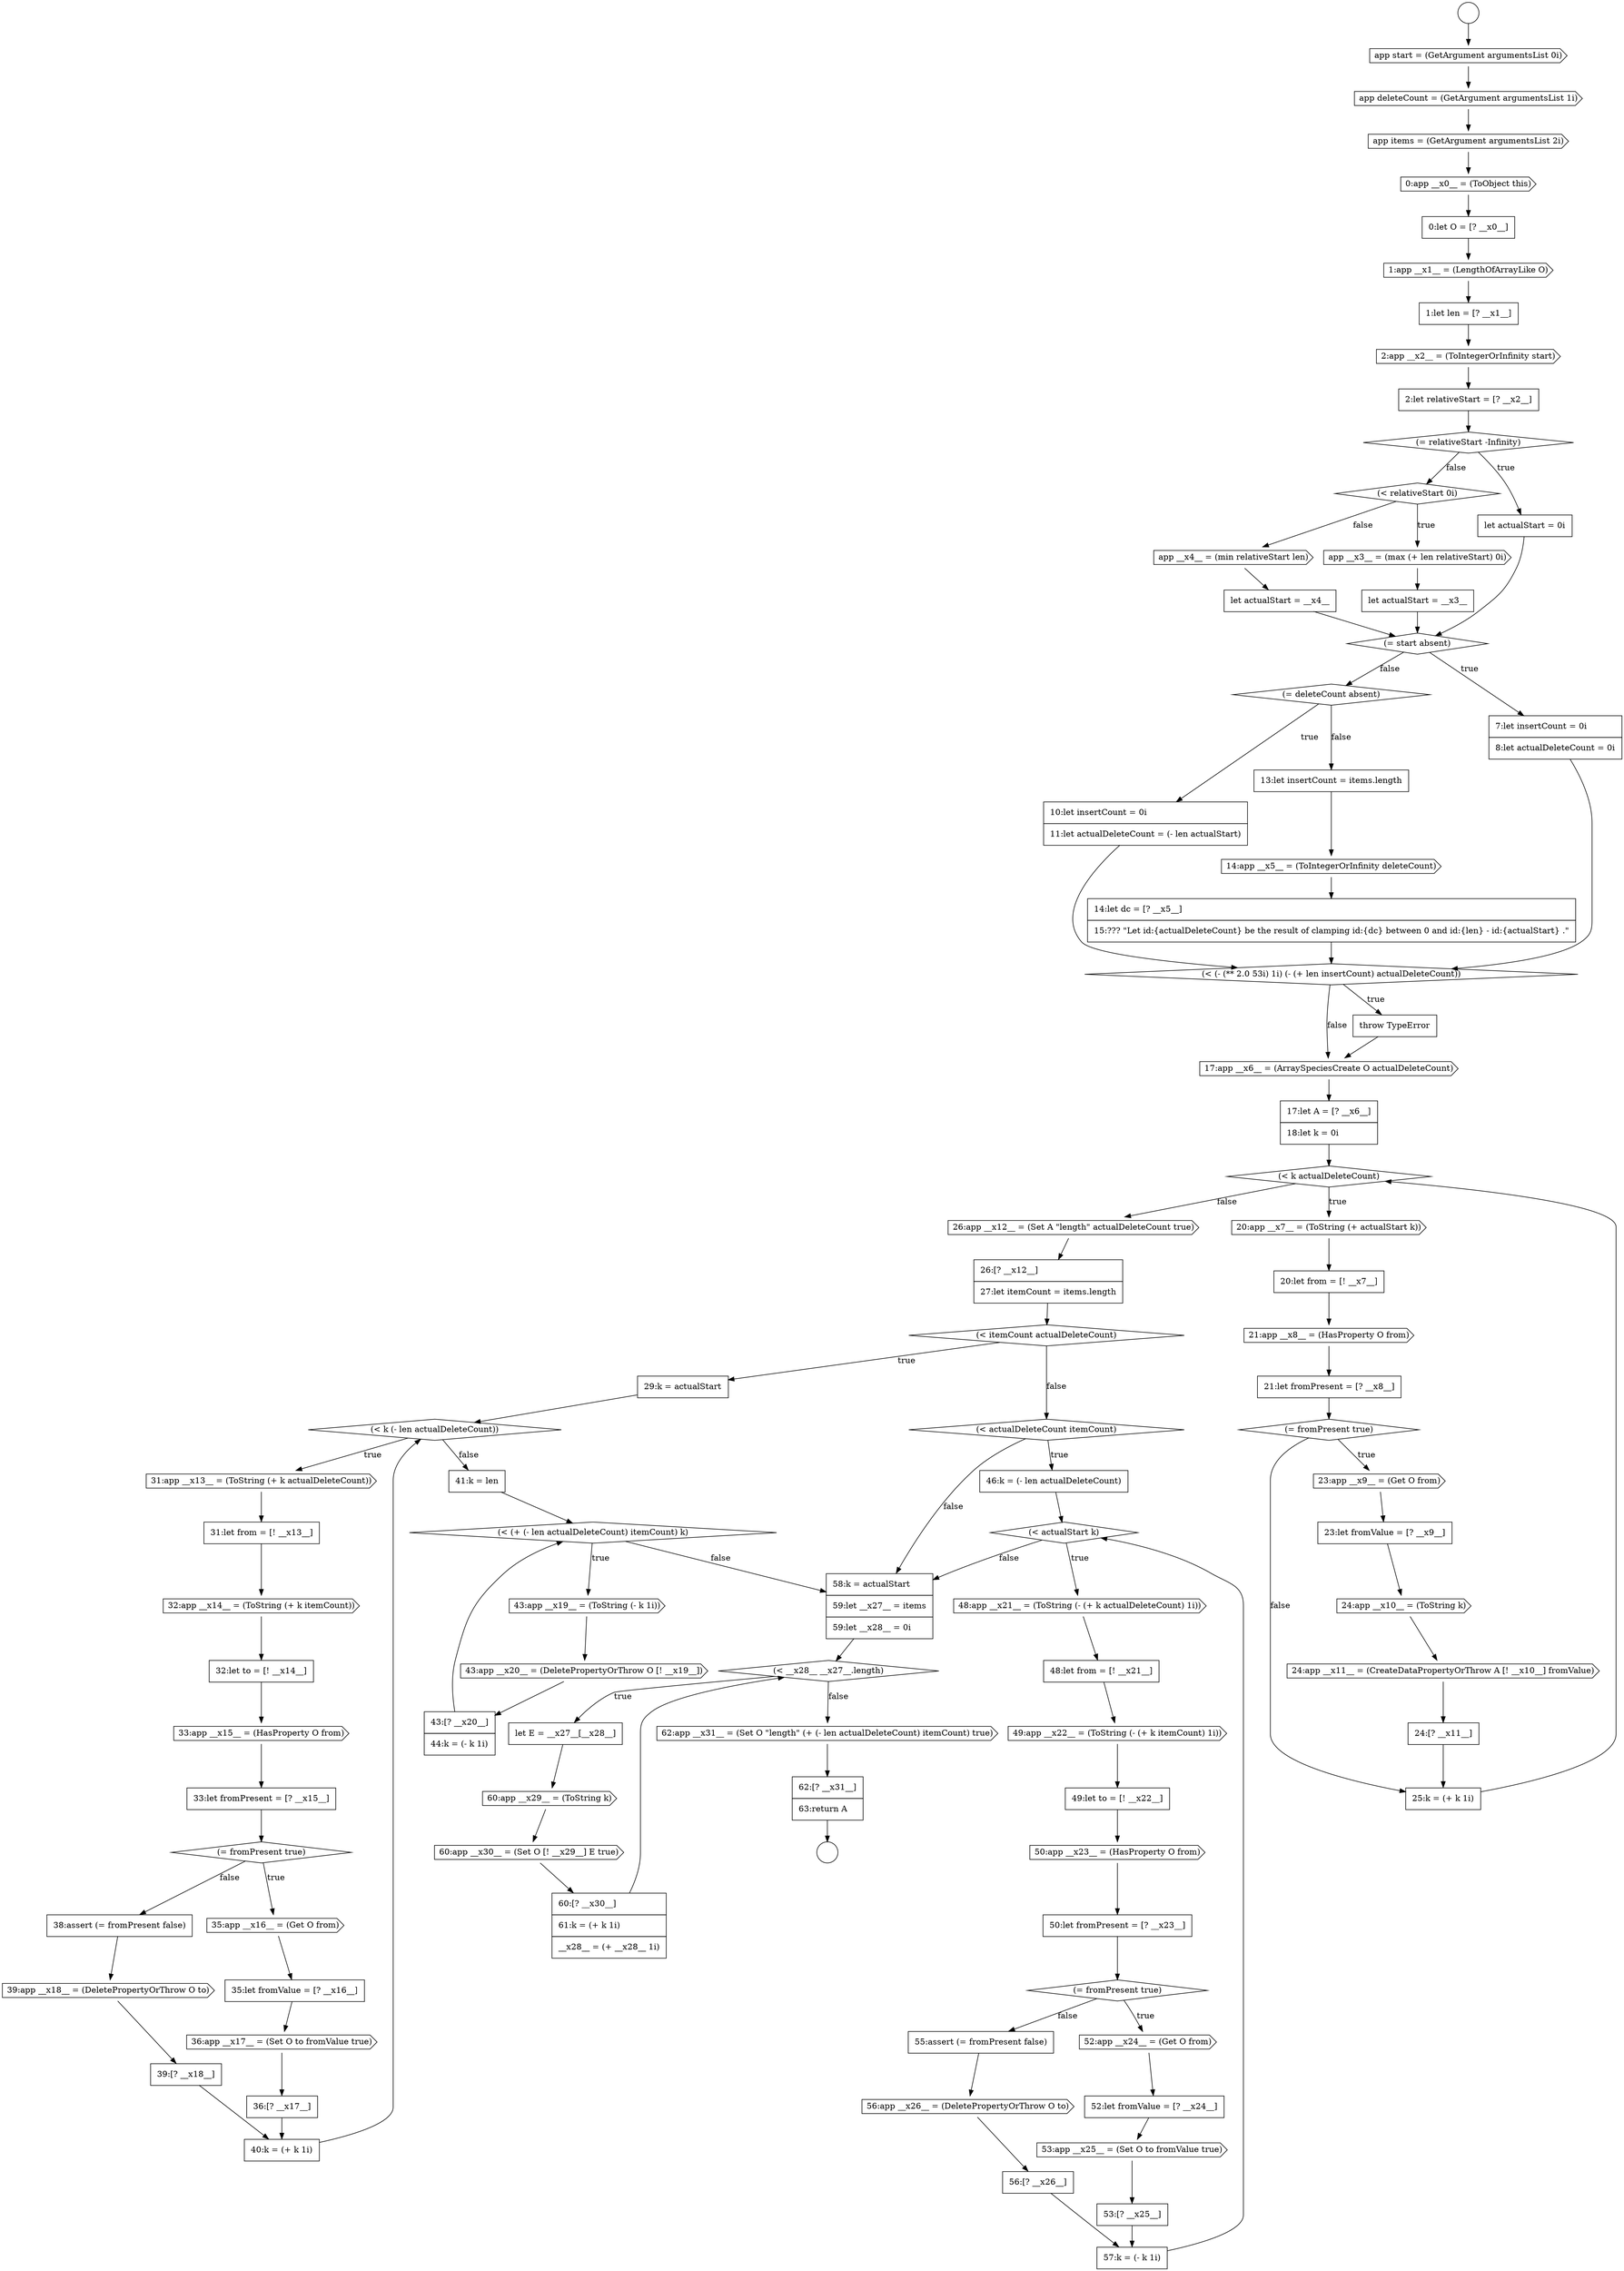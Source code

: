 digraph {
  node5 [shape=cds, label=<<font color="black">0:app __x0__ = (ToObject this)</font>> color="black" fillcolor="white" style=filled]
  node84 [shape=none, margin=0, label=<<font color="black">
    <table border="0" cellborder="1" cellspacing="0" cellpadding="10">
      <tr><td align="left">58:k = actualStart</td></tr>
      <tr><td align="left">59:let __x27__ = items</td></tr>
      <tr><td align="left">59:let __x28__ = 0i</td></tr>
    </table>
  </font>> color="black" fillcolor="white" style=filled]
  node65 [shape=none, margin=0, label=<<font color="black">
    <table border="0" cellborder="1" cellspacing="0" cellpadding="10">
      <tr><td align="left">43:[? __x20__]</td></tr>
      <tr><td align="left">44:k = (- k 1i)</td></tr>
    </table>
  </font>> color="black" fillcolor="white" style=filled]
  node77 [shape=none, margin=0, label=<<font color="black">
    <table border="0" cellborder="1" cellspacing="0" cellpadding="10">
      <tr><td align="left">52:let fromValue = [? __x24__]</td></tr>
    </table>
  </font>> color="black" fillcolor="white" style=filled]
  node87 [shape=cds, label=<<font color="black">60:app __x29__ = (ToString k)</font>> color="black" fillcolor="white" style=filled]
  node69 [shape=cds, label=<<font color="black">48:app __x21__ = (ToString (- (+ k actualDeleteCount) 1i))</font>> color="black" fillcolor="white" style=filled]
  node0 [shape=circle label=" " color="black" fillcolor="white" style=filled]
  node88 [shape=cds, label=<<font color="black">60:app __x30__ = (Set O [! __x29__] E true)</font>> color="black" fillcolor="white" style=filled]
  node10 [shape=none, margin=0, label=<<font color="black">
    <table border="0" cellborder="1" cellspacing="0" cellpadding="10">
      <tr><td align="left">2:let relativeStart = [? __x2__]</td></tr>
    </table>
  </font>> color="black" fillcolor="white" style=filled]
  node56 [shape=none, margin=0, label=<<font color="black">
    <table border="0" cellborder="1" cellspacing="0" cellpadding="10">
      <tr><td align="left">36:[? __x17__]</td></tr>
    </table>
  </font>> color="black" fillcolor="white" style=filled]
  node42 [shape=none, margin=0, label=<<font color="black">
    <table border="0" cellborder="1" cellspacing="0" cellpadding="10">
      <tr><td align="left">26:[? __x12__]</td></tr>
      <tr><td align="left">27:let itemCount = items.length</td></tr>
    </table>
  </font>> color="black" fillcolor="white" style=filled]
  node24 [shape=none, margin=0, label=<<font color="black">
    <table border="0" cellborder="1" cellspacing="0" cellpadding="10">
      <tr><td align="left">14:let dc = [? __x5__]</td></tr>
      <tr><td align="left">15:??? &quot;Let id:{actualDeleteCount} be the result of clamping id:{dc} between 0 and id:{len} - id:{actualStart} .&quot;</td></tr>
    </table>
  </font>> color="black" fillcolor="white" style=filled]
  node37 [shape=cds, label=<<font color="black">24:app __x10__ = (ToString k)</font>> color="black" fillcolor="white" style=filled]
  node25 [shape=diamond, label=<<font color="black">(&lt; (- (** 2.0 53i) 1i) (- (+ len insertCount) actualDeleteCount))</font>> color="black" fillcolor="white" style=filled]
  node52 [shape=diamond, label=<<font color="black">(= fromPresent true)</font>> color="black" fillcolor="white" style=filled]
  node14 [shape=cds, label=<<font color="black">app __x3__ = (max (+ len relativeStart) 0i)</font>> color="black" fillcolor="white" style=filled]
  node20 [shape=diamond, label=<<font color="black">(= deleteCount absent)</font>> color="black" fillcolor="white" style=filled]
  node46 [shape=cds, label=<<font color="black">31:app __x13__ = (ToString (+ k actualDeleteCount))</font>> color="black" fillcolor="white" style=filled]
  node57 [shape=none, margin=0, label=<<font color="black">
    <table border="0" cellborder="1" cellspacing="0" cellpadding="10">
      <tr><td align="left">38:assert (= fromPresent false)</td></tr>
    </table>
  </font>> color="black" fillcolor="white" style=filled]
  node78 [shape=cds, label=<<font color="black">53:app __x25__ = (Set O to fromValue true)</font>> color="black" fillcolor="white" style=filled]
  node29 [shape=diamond, label=<<font color="black">(&lt; k actualDeleteCount)</font>> color="black" fillcolor="white" style=filled]
  node61 [shape=none, margin=0, label=<<font color="black">
    <table border="0" cellborder="1" cellspacing="0" cellpadding="10">
      <tr><td align="left">41:k = len</td></tr>
    </table>
  </font>> color="black" fillcolor="white" style=filled]
  node89 [shape=none, margin=0, label=<<font color="black">
    <table border="0" cellborder="1" cellspacing="0" cellpadding="10">
      <tr><td align="left">60:[? __x30__]</td></tr>
      <tr><td align="left">61:k = (+ k 1i)</td></tr>
      <tr><td align="left">__x28__ = (+ __x28__ 1i)</td></tr>
    </table>
  </font>> color="black" fillcolor="white" style=filled]
  node1 [shape=circle label=" " color="black" fillcolor="white" style=filled]
  node74 [shape=none, margin=0, label=<<font color="black">
    <table border="0" cellborder="1" cellspacing="0" cellpadding="10">
      <tr><td align="left">50:let fromPresent = [? __x23__]</td></tr>
    </table>
  </font>> color="black" fillcolor="white" style=filled]
  node6 [shape=none, margin=0, label=<<font color="black">
    <table border="0" cellborder="1" cellspacing="0" cellpadding="10">
      <tr><td align="left">0:let O = [? __x0__]</td></tr>
    </table>
  </font>> color="black" fillcolor="white" style=filled]
  node60 [shape=none, margin=0, label=<<font color="black">
    <table border="0" cellborder="1" cellspacing="0" cellpadding="10">
      <tr><td align="left">40:k = (+ k 1i)</td></tr>
    </table>
  </font>> color="black" fillcolor="white" style=filled]
  node85 [shape=diamond, label=<<font color="black">(&lt; __x28__ __x27__.length)</font>> color="black" fillcolor="white" style=filled]
  node70 [shape=none, margin=0, label=<<font color="black">
    <table border="0" cellborder="1" cellspacing="0" cellpadding="10">
      <tr><td align="left">48:let from = [! __x21__]</td></tr>
    </table>
  </font>> color="black" fillcolor="white" style=filled]
  node21 [shape=none, margin=0, label=<<font color="black">
    <table border="0" cellborder="1" cellspacing="0" cellpadding="10">
      <tr><td align="left">10:let insertCount = 0i</td></tr>
      <tr><td align="left">11:let actualDeleteCount = (- len actualStart)</td></tr>
    </table>
  </font>> color="black" fillcolor="white" style=filled]
  node33 [shape=none, margin=0, label=<<font color="black">
    <table border="0" cellborder="1" cellspacing="0" cellpadding="10">
      <tr><td align="left">21:let fromPresent = [? __x8__]</td></tr>
    </table>
  </font>> color="black" fillcolor="white" style=filled]
  node28 [shape=none, margin=0, label=<<font color="black">
    <table border="0" cellborder="1" cellspacing="0" cellpadding="10">
      <tr><td align="left">17:let A = [? __x6__]</td></tr>
      <tr><td align="left">18:let k = 0i</td></tr>
    </table>
  </font>> color="black" fillcolor="white" style=filled]
  node38 [shape=cds, label=<<font color="black">24:app __x11__ = (CreateDataPropertyOrThrow A [! __x10__] fromValue)</font>> color="black" fillcolor="white" style=filled]
  node9 [shape=cds, label=<<font color="black">2:app __x2__ = (ToIntegerOrInfinity start)</font>> color="black" fillcolor="white" style=filled]
  node53 [shape=cds, label=<<font color="black">35:app __x16__ = (Get O from)</font>> color="black" fillcolor="white" style=filled]
  node13 [shape=diamond, label=<<font color="black">(&lt; relativeStart 0i)</font>> color="black" fillcolor="white" style=filled]
  node41 [shape=cds, label=<<font color="black">26:app __x12__ = (Set A &quot;length&quot; actualDeleteCount true)</font>> color="black" fillcolor="white" style=filled]
  node73 [shape=cds, label=<<font color="black">50:app __x23__ = (HasProperty O from)</font>> color="black" fillcolor="white" style=filled]
  node2 [shape=cds, label=<<font color="black">app start = (GetArgument argumentsList 0i)</font>> color="black" fillcolor="white" style=filled]
  node45 [shape=diamond, label=<<font color="black">(&lt; k (- len actualDeleteCount))</font>> color="black" fillcolor="white" style=filled]
  node64 [shape=cds, label=<<font color="black">43:app __x20__ = (DeletePropertyOrThrow O [! __x19__])</font>> color="black" fillcolor="white" style=filled]
  node17 [shape=none, margin=0, label=<<font color="black">
    <table border="0" cellborder="1" cellspacing="0" cellpadding="10">
      <tr><td align="left">let actualStart = __x4__</td></tr>
    </table>
  </font>> color="black" fillcolor="white" style=filled]
  node32 [shape=cds, label=<<font color="black">21:app __x8__ = (HasProperty O from)</font>> color="black" fillcolor="white" style=filled]
  node34 [shape=diamond, label=<<font color="black">(= fromPresent true)</font>> color="black" fillcolor="white" style=filled]
  node22 [shape=none, margin=0, label=<<font color="black">
    <table border="0" cellborder="1" cellspacing="0" cellpadding="10">
      <tr><td align="left">13:let insertCount = items.length</td></tr>
    </table>
  </font>> color="black" fillcolor="white" style=filled]
  node44 [shape=none, margin=0, label=<<font color="black">
    <table border="0" cellborder="1" cellspacing="0" cellpadding="10">
      <tr><td align="left">29:k = actualStart</td></tr>
    </table>
  </font>> color="black" fillcolor="white" style=filled]
  node59 [shape=none, margin=0, label=<<font color="black">
    <table border="0" cellborder="1" cellspacing="0" cellpadding="10">
      <tr><td align="left">39:[? __x18__]</td></tr>
    </table>
  </font>> color="black" fillcolor="white" style=filled]
  node27 [shape=cds, label=<<font color="black">17:app __x6__ = (ArraySpeciesCreate O actualDeleteCount)</font>> color="black" fillcolor="white" style=filled]
  node71 [shape=cds, label=<<font color="black">49:app __x22__ = (ToString (- (+ k itemCount) 1i))</font>> color="black" fillcolor="white" style=filled]
  node12 [shape=none, margin=0, label=<<font color="black">
    <table border="0" cellborder="1" cellspacing="0" cellpadding="10">
      <tr><td align="left">let actualStart = 0i</td></tr>
    </table>
  </font>> color="black" fillcolor="white" style=filled]
  node54 [shape=none, margin=0, label=<<font color="black">
    <table border="0" cellborder="1" cellspacing="0" cellpadding="10">
      <tr><td align="left">35:let fromValue = [? __x16__]</td></tr>
    </table>
  </font>> color="black" fillcolor="white" style=filled]
  node49 [shape=none, margin=0, label=<<font color="black">
    <table border="0" cellborder="1" cellspacing="0" cellpadding="10">
      <tr><td align="left">32:let to = [! __x14__]</td></tr>
    </table>
  </font>> color="black" fillcolor="white" style=filled]
  node86 [shape=none, margin=0, label=<<font color="black">
    <table border="0" cellborder="1" cellspacing="0" cellpadding="10">
      <tr><td align="left">let E = __x27__[__x28__]</td></tr>
    </table>
  </font>> color="black" fillcolor="white" style=filled]
  node81 [shape=cds, label=<<font color="black">56:app __x26__ = (DeletePropertyOrThrow O to)</font>> color="black" fillcolor="white" style=filled]
  node76 [shape=cds, label=<<font color="black">52:app __x24__ = (Get O from)</font>> color="black" fillcolor="white" style=filled]
  node7 [shape=cds, label=<<font color="black">1:app __x1__ = (LengthOfArrayLike O)</font>> color="black" fillcolor="white" style=filled]
  node39 [shape=none, margin=0, label=<<font color="black">
    <table border="0" cellborder="1" cellspacing="0" cellpadding="10">
      <tr><td align="left">24:[? __x11__]</td></tr>
    </table>
  </font>> color="black" fillcolor="white" style=filled]
  node91 [shape=none, margin=0, label=<<font color="black">
    <table border="0" cellborder="1" cellspacing="0" cellpadding="10">
      <tr><td align="left">62:[? __x31__]</td></tr>
      <tr><td align="left">63:return A</td></tr>
    </table>
  </font>> color="black" fillcolor="white" style=filled]
  node66 [shape=diamond, label=<<font color="black">(&lt; actualDeleteCount itemCount)</font>> color="black" fillcolor="white" style=filled]
  node3 [shape=cds, label=<<font color="black">app deleteCount = (GetArgument argumentsList 1i)</font>> color="black" fillcolor="white" style=filled]
  node80 [shape=none, margin=0, label=<<font color="black">
    <table border="0" cellborder="1" cellspacing="0" cellpadding="10">
      <tr><td align="left">55:assert (= fromPresent false)</td></tr>
    </table>
  </font>> color="black" fillcolor="white" style=filled]
  node35 [shape=cds, label=<<font color="black">23:app __x9__ = (Get O from)</font>> color="black" fillcolor="white" style=filled]
  node48 [shape=cds, label=<<font color="black">32:app __x14__ = (ToString (+ k itemCount))</font>> color="black" fillcolor="white" style=filled]
  node63 [shape=cds, label=<<font color="black">43:app __x19__ = (ToString (- k 1i))</font>> color="black" fillcolor="white" style=filled]
  node18 [shape=diamond, label=<<font color="black">(= start absent)</font>> color="black" fillcolor="white" style=filled]
  node50 [shape=cds, label=<<font color="black">33:app __x15__ = (HasProperty O from)</font>> color="black" fillcolor="white" style=filled]
  node67 [shape=none, margin=0, label=<<font color="black">
    <table border="0" cellborder="1" cellspacing="0" cellpadding="10">
      <tr><td align="left">46:k = (- len actualDeleteCount)</td></tr>
    </table>
  </font>> color="black" fillcolor="white" style=filled]
  node16 [shape=cds, label=<<font color="black">app __x4__ = (min relativeStart len)</font>> color="black" fillcolor="white" style=filled]
  node31 [shape=none, margin=0, label=<<font color="black">
    <table border="0" cellborder="1" cellspacing="0" cellpadding="10">
      <tr><td align="left">20:let from = [! __x7__]</td></tr>
    </table>
  </font>> color="black" fillcolor="white" style=filled]
  node11 [shape=diamond, label=<<font color="black">(= relativeStart -Infinity)</font>> color="black" fillcolor="white" style=filled]
  node72 [shape=none, margin=0, label=<<font color="black">
    <table border="0" cellborder="1" cellspacing="0" cellpadding="10">
      <tr><td align="left">49:let to = [! __x22__]</td></tr>
    </table>
  </font>> color="black" fillcolor="white" style=filled]
  node43 [shape=diamond, label=<<font color="black">(&lt; itemCount actualDeleteCount)</font>> color="black" fillcolor="white" style=filled]
  node40 [shape=none, margin=0, label=<<font color="black">
    <table border="0" cellborder="1" cellspacing="0" cellpadding="10">
      <tr><td align="left">25:k = (+ k 1i)</td></tr>
    </table>
  </font>> color="black" fillcolor="white" style=filled]
  node26 [shape=none, margin=0, label=<<font color="black">
    <table border="0" cellborder="1" cellspacing="0" cellpadding="10">
      <tr><td align="left">throw TypeError</td></tr>
    </table>
  </font>> color="black" fillcolor="white" style=filled]
  node55 [shape=cds, label=<<font color="black">36:app __x17__ = (Set O to fromValue true)</font>> color="black" fillcolor="white" style=filled]
  node23 [shape=cds, label=<<font color="black">14:app __x5__ = (ToIntegerOrInfinity deleteCount)</font>> color="black" fillcolor="white" style=filled]
  node8 [shape=none, margin=0, label=<<font color="black">
    <table border="0" cellborder="1" cellspacing="0" cellpadding="10">
      <tr><td align="left">1:let len = [? __x1__]</td></tr>
    </table>
  </font>> color="black" fillcolor="white" style=filled]
  node75 [shape=diamond, label=<<font color="black">(= fromPresent true)</font>> color="black" fillcolor="white" style=filled]
  node58 [shape=cds, label=<<font color="black">39:app __x18__ = (DeletePropertyOrThrow O to)</font>> color="black" fillcolor="white" style=filled]
  node82 [shape=none, margin=0, label=<<font color="black">
    <table border="0" cellborder="1" cellspacing="0" cellpadding="10">
      <tr><td align="left">56:[? __x26__]</td></tr>
    </table>
  </font>> color="black" fillcolor="white" style=filled]
  node36 [shape=none, margin=0, label=<<font color="black">
    <table border="0" cellborder="1" cellspacing="0" cellpadding="10">
      <tr><td align="left">23:let fromValue = [? __x9__]</td></tr>
    </table>
  </font>> color="black" fillcolor="white" style=filled]
  node30 [shape=cds, label=<<font color="black">20:app __x7__ = (ToString (+ actualStart k))</font>> color="black" fillcolor="white" style=filled]
  node51 [shape=none, margin=0, label=<<font color="black">
    <table border="0" cellborder="1" cellspacing="0" cellpadding="10">
      <tr><td align="left">33:let fromPresent = [? __x15__]</td></tr>
    </table>
  </font>> color="black" fillcolor="white" style=filled]
  node19 [shape=none, margin=0, label=<<font color="black">
    <table border="0" cellborder="1" cellspacing="0" cellpadding="10">
      <tr><td align="left">7:let insertCount = 0i</td></tr>
      <tr><td align="left">8:let actualDeleteCount = 0i</td></tr>
    </table>
  </font>> color="black" fillcolor="white" style=filled]
  node4 [shape=cds, label=<<font color="black">app items = (GetArgument argumentsList 2i)</font>> color="black" fillcolor="white" style=filled]
  node79 [shape=none, margin=0, label=<<font color="black">
    <table border="0" cellborder="1" cellspacing="0" cellpadding="10">
      <tr><td align="left">53:[? __x25__]</td></tr>
    </table>
  </font>> color="black" fillcolor="white" style=filled]
  node47 [shape=none, margin=0, label=<<font color="black">
    <table border="0" cellborder="1" cellspacing="0" cellpadding="10">
      <tr><td align="left">31:let from = [! __x13__]</td></tr>
    </table>
  </font>> color="black" fillcolor="white" style=filled]
  node15 [shape=none, margin=0, label=<<font color="black">
    <table border="0" cellborder="1" cellspacing="0" cellpadding="10">
      <tr><td align="left">let actualStart = __x3__</td></tr>
    </table>
  </font>> color="black" fillcolor="white" style=filled]
  node68 [shape=diamond, label=<<font color="black">(&lt; actualStart k)</font>> color="black" fillcolor="white" style=filled]
  node62 [shape=diamond, label=<<font color="black">(&lt; (+ (- len actualDeleteCount) itemCount) k)</font>> color="black" fillcolor="white" style=filled]
  node90 [shape=cds, label=<<font color="black">62:app __x31__ = (Set O &quot;length&quot; (+ (- len actualDeleteCount) itemCount) true)</font>> color="black" fillcolor="white" style=filled]
  node83 [shape=none, margin=0, label=<<font color="black">
    <table border="0" cellborder="1" cellspacing="0" cellpadding="10">
      <tr><td align="left">57:k = (- k 1i)</td></tr>
    </table>
  </font>> color="black" fillcolor="white" style=filled]
  node19 -> node25 [ color="black"]
  node71 -> node72 [ color="black"]
  node85 -> node86 [label=<<font color="black">true</font>> color="black"]
  node85 -> node90 [label=<<font color="black">false</font>> color="black"]
  node79 -> node83 [ color="black"]
  node51 -> node52 [ color="black"]
  node82 -> node83 [ color="black"]
  node48 -> node49 [ color="black"]
  node5 -> node6 [ color="black"]
  node53 -> node54 [ color="black"]
  node3 -> node4 [ color="black"]
  node63 -> node64 [ color="black"]
  node61 -> node62 [ color="black"]
  node60 -> node45 [ color="black"]
  node28 -> node29 [ color="black"]
  node64 -> node65 [ color="black"]
  node39 -> node40 [ color="black"]
  node67 -> node68 [ color="black"]
  node7 -> node8 [ color="black"]
  node54 -> node55 [ color="black"]
  node42 -> node43 [ color="black"]
  node2 -> node3 [ color="black"]
  node55 -> node56 [ color="black"]
  node66 -> node67 [label=<<font color="black">true</font>> color="black"]
  node66 -> node84 [label=<<font color="black">false</font>> color="black"]
  node11 -> node12 [label=<<font color="black">true</font>> color="black"]
  node11 -> node13 [label=<<font color="black">false</font>> color="black"]
  node25 -> node26 [label=<<font color="black">true</font>> color="black"]
  node25 -> node27 [label=<<font color="black">false</font>> color="black"]
  node35 -> node36 [ color="black"]
  node57 -> node58 [ color="black"]
  node0 -> node2 [ color="black"]
  node15 -> node18 [ color="black"]
  node84 -> node85 [ color="black"]
  node70 -> node71 [ color="black"]
  node6 -> node7 [ color="black"]
  node76 -> node77 [ color="black"]
  node13 -> node14 [label=<<font color="black">true</font>> color="black"]
  node13 -> node16 [label=<<font color="black">false</font>> color="black"]
  node36 -> node37 [ color="black"]
  node21 -> node25 [ color="black"]
  node22 -> node23 [ color="black"]
  node62 -> node63 [label=<<font color="black">true</font>> color="black"]
  node62 -> node84 [label=<<font color="black">false</font>> color="black"]
  node9 -> node10 [ color="black"]
  node56 -> node60 [ color="black"]
  node87 -> node88 [ color="black"]
  node44 -> node45 [ color="black"]
  node27 -> node28 [ color="black"]
  node37 -> node38 [ color="black"]
  node89 -> node85 [ color="black"]
  node23 -> node24 [ color="black"]
  node14 -> node15 [ color="black"]
  node40 -> node29 [ color="black"]
  node31 -> node32 [ color="black"]
  node86 -> node87 [ color="black"]
  node30 -> node31 [ color="black"]
  node77 -> node78 [ color="black"]
  node26 -> node27 [ color="black"]
  node52 -> node53 [label=<<font color="black">true</font>> color="black"]
  node52 -> node57 [label=<<font color="black">false</font>> color="black"]
  node72 -> node73 [ color="black"]
  node78 -> node79 [ color="black"]
  node10 -> node11 [ color="black"]
  node29 -> node30 [label=<<font color="black">true</font>> color="black"]
  node29 -> node41 [label=<<font color="black">false</font>> color="black"]
  node88 -> node89 [ color="black"]
  node91 -> node1 [ color="black"]
  node75 -> node76 [label=<<font color="black">true</font>> color="black"]
  node75 -> node80 [label=<<font color="black">false</font>> color="black"]
  node47 -> node48 [ color="black"]
  node65 -> node62 [ color="black"]
  node20 -> node21 [label=<<font color="black">true</font>> color="black"]
  node20 -> node22 [label=<<font color="black">false</font>> color="black"]
  node50 -> node51 [ color="black"]
  node4 -> node5 [ color="black"]
  node8 -> node9 [ color="black"]
  node73 -> node74 [ color="black"]
  node59 -> node60 [ color="black"]
  node24 -> node25 [ color="black"]
  node12 -> node18 [ color="black"]
  node45 -> node46 [label=<<font color="black">true</font>> color="black"]
  node45 -> node61 [label=<<font color="black">false</font>> color="black"]
  node69 -> node70 [ color="black"]
  node46 -> node47 [ color="black"]
  node58 -> node59 [ color="black"]
  node16 -> node17 [ color="black"]
  node18 -> node19 [label=<<font color="black">true</font>> color="black"]
  node18 -> node20 [label=<<font color="black">false</font>> color="black"]
  node49 -> node50 [ color="black"]
  node81 -> node82 [ color="black"]
  node68 -> node69 [label=<<font color="black">true</font>> color="black"]
  node68 -> node84 [label=<<font color="black">false</font>> color="black"]
  node38 -> node39 [ color="black"]
  node43 -> node44 [label=<<font color="black">true</font>> color="black"]
  node43 -> node66 [label=<<font color="black">false</font>> color="black"]
  node74 -> node75 [ color="black"]
  node32 -> node33 [ color="black"]
  node17 -> node18 [ color="black"]
  node80 -> node81 [ color="black"]
  node33 -> node34 [ color="black"]
  node34 -> node35 [label=<<font color="black">true</font>> color="black"]
  node34 -> node40 [label=<<font color="black">false</font>> color="black"]
  node83 -> node68 [ color="black"]
  node90 -> node91 [ color="black"]
  node41 -> node42 [ color="black"]
}
